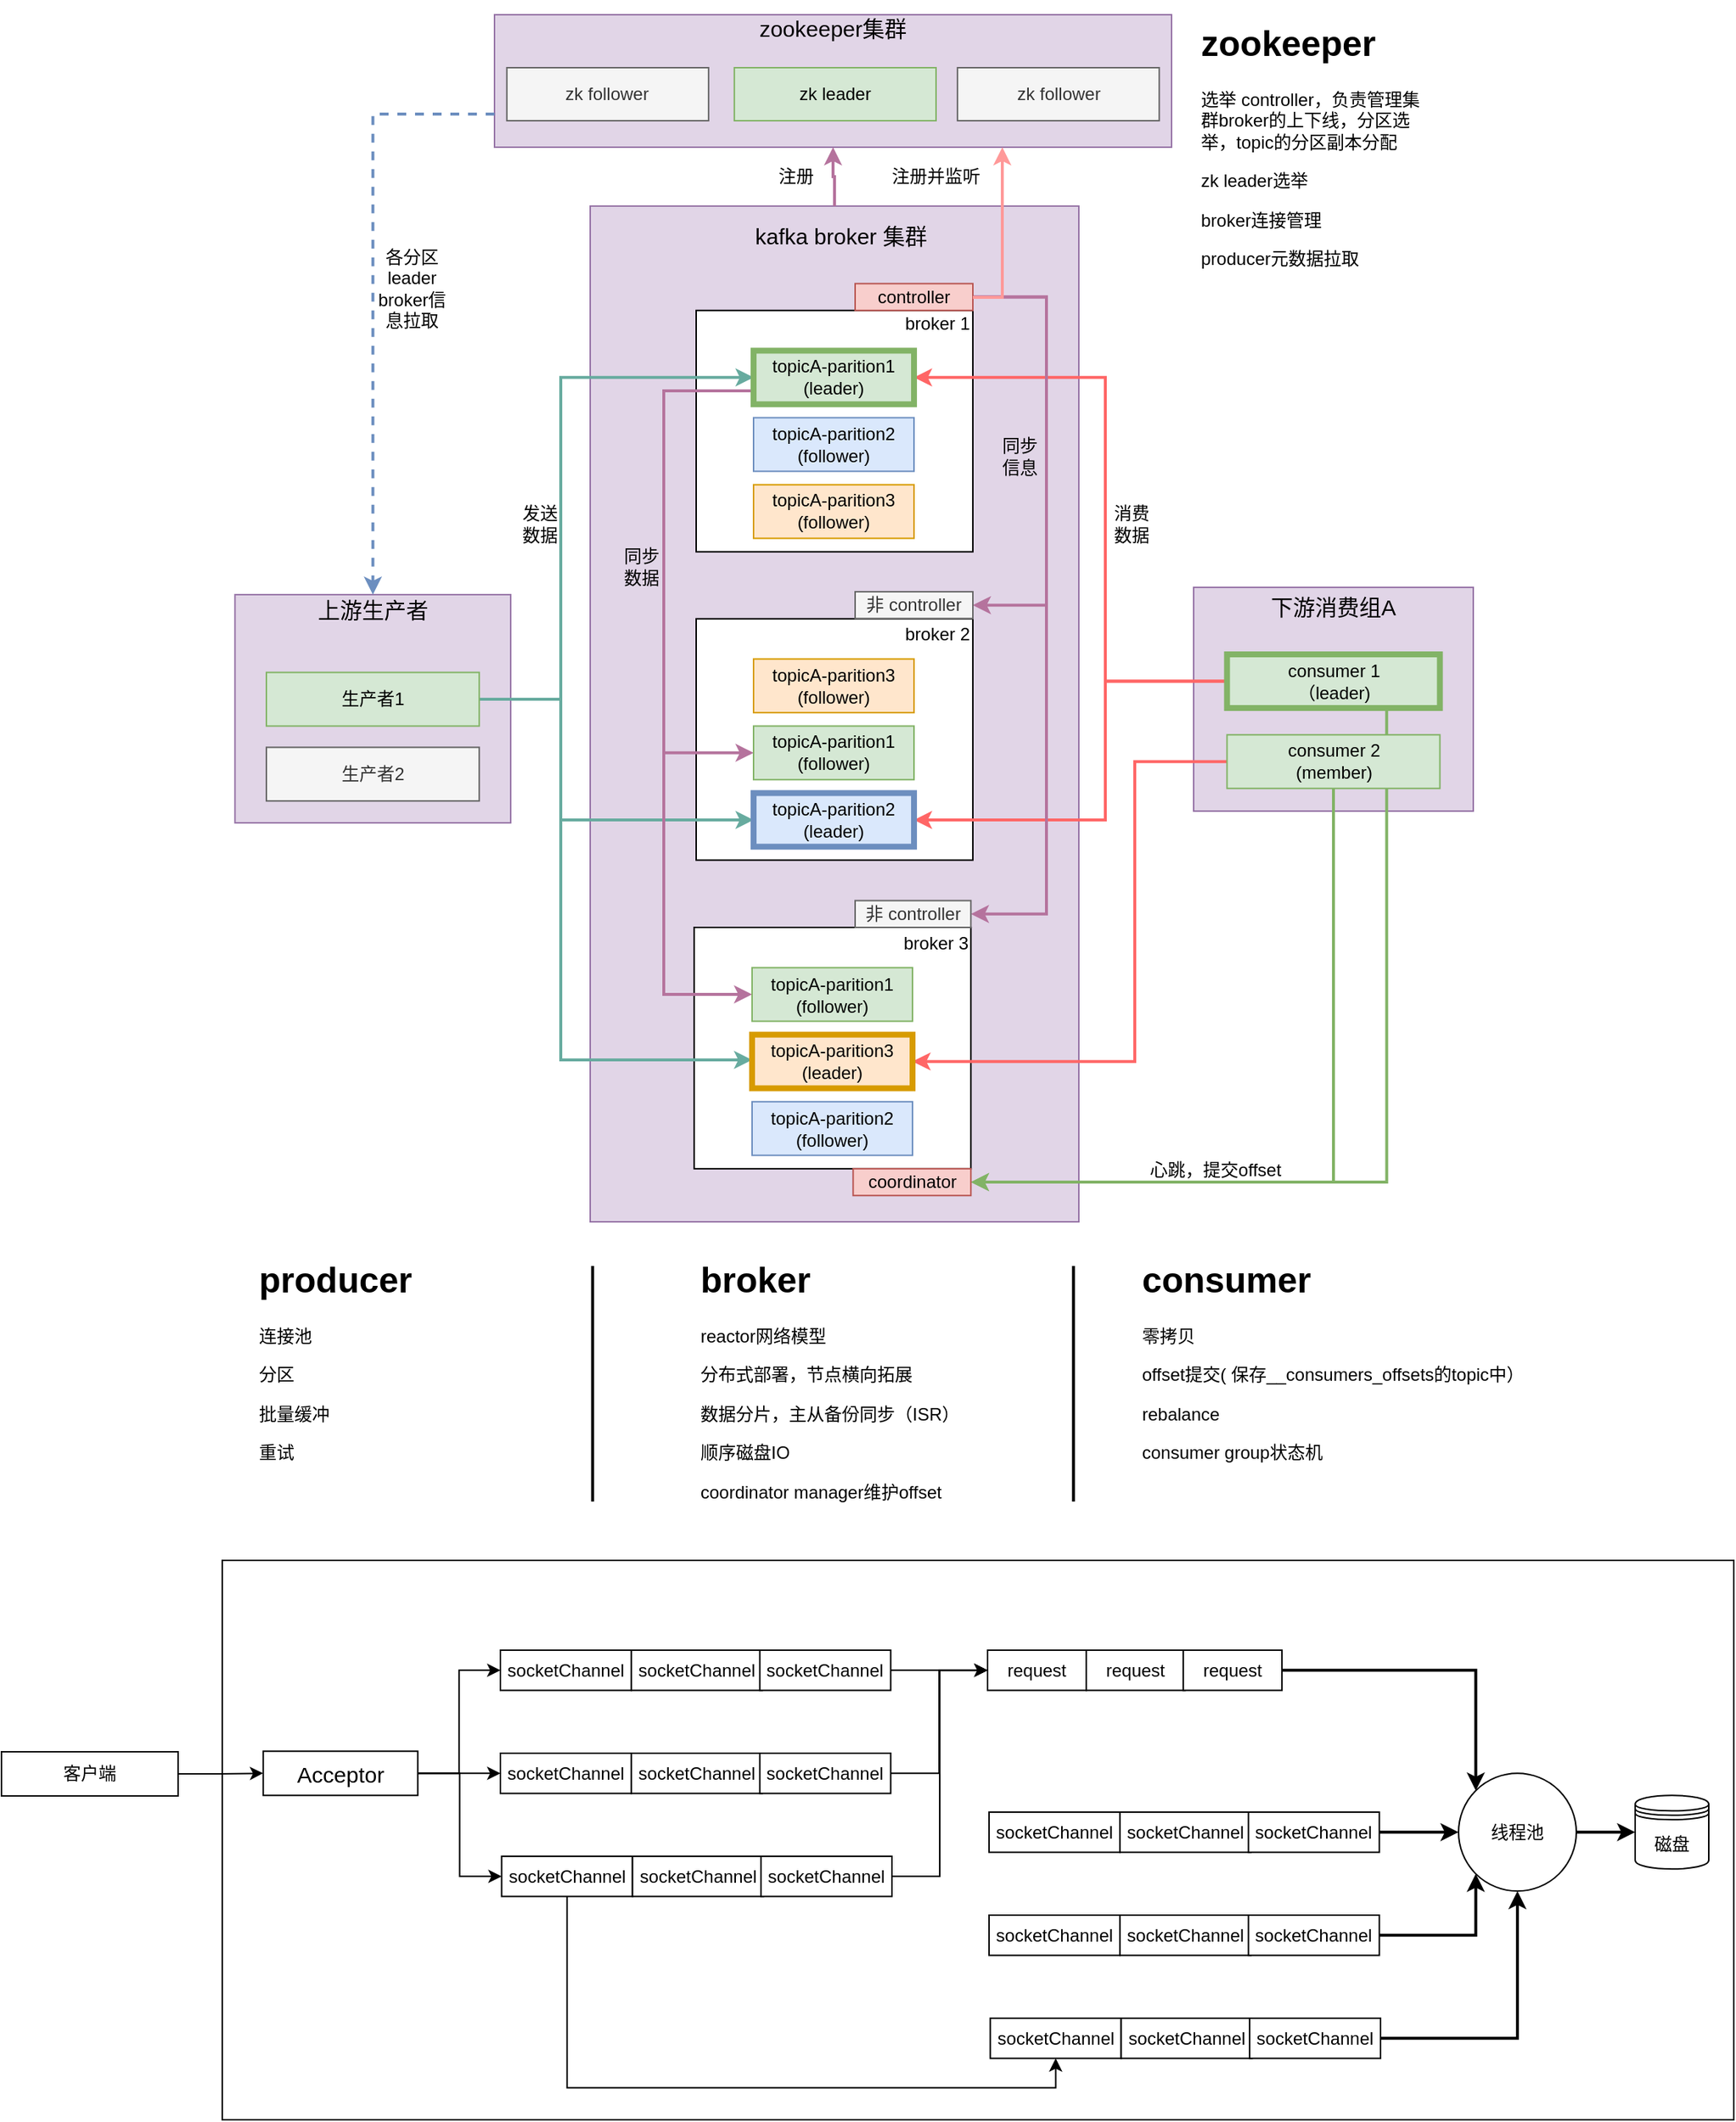 <mxfile version="13.7.6" type="github">
  <diagram id="BYY_NkoVvPpYxtkkBOKb" name="Page-1">
    <mxGraphModel dx="2404" dy="995" grid="1" gridSize="10" guides="1" tooltips="1" connect="1" arrows="1" fold="1" page="1" pageScale="1" pageWidth="827" pageHeight="1169" math="0" shadow="0">
      <root>
        <mxCell id="0" />
        <mxCell id="1" parent="0" />
        <mxCell id="_yqxd_mWuDGugmXsIpkd-111" value="" style="rounded=0;whiteSpace=wrap;html=1;strokeWidth=1;fontSize=12;" vertex="1" parent="1">
          <mxGeometry x="30" y="1080" width="1027" height="380" as="geometry" />
        </mxCell>
        <mxCell id="_yqxd_mWuDGugmXsIpkd-55" value="" style="rounded=0;whiteSpace=wrap;html=1;fillColor=#e1d5e7;strokeColor=#9673a6;" vertex="1" parent="1">
          <mxGeometry x="38.66" y="423.96" width="187.31" height="155" as="geometry" />
        </mxCell>
        <mxCell id="_yqxd_mWuDGugmXsIpkd-30" value="" style="rounded=0;whiteSpace=wrap;html=1;fillColor=#e1d5e7;strokeColor=#9673a6;" vertex="1" parent="1">
          <mxGeometry x="690" y="419" width="190" height="152" as="geometry" />
        </mxCell>
        <mxCell id="_yqxd_mWuDGugmXsIpkd-24" value="" style="rounded=0;whiteSpace=wrap;html=1;fillColor=#e1d5e7;strokeColor=#9673a6;" vertex="1" parent="1">
          <mxGeometry x="280" y="160" width="332" height="690" as="geometry" />
        </mxCell>
        <mxCell id="_yqxd_mWuDGugmXsIpkd-25" value="kafka broker 集群" style="text;html=1;strokeColor=none;fillColor=none;align=center;verticalAlign=middle;whiteSpace=wrap;rounded=0;fontSize=15;" vertex="1" parent="1">
          <mxGeometry x="383.31" y="170" width="135" height="20" as="geometry" />
        </mxCell>
        <mxCell id="_yqxd_mWuDGugmXsIpkd-14" value="" style="rounded=0;whiteSpace=wrap;html=1;" vertex="1" parent="1">
          <mxGeometry x="352" y="440.356" width="188" height="163.929" as="geometry" />
        </mxCell>
        <mxCell id="_yqxd_mWuDGugmXsIpkd-16" value="" style="rounded=0;whiteSpace=wrap;html=1;" vertex="1" parent="1">
          <mxGeometry x="350.66" y="650.001" width="188" height="163.929" as="geometry" />
        </mxCell>
        <mxCell id="_yqxd_mWuDGugmXsIpkd-12" value="" style="rounded=0;whiteSpace=wrap;html=1;" vertex="1" parent="1">
          <mxGeometry x="352" y="230.89" width="188" height="163.929" as="geometry" />
        </mxCell>
        <mxCell id="_yqxd_mWuDGugmXsIpkd-13" value="broker 1" style="text;html=1;strokeColor=none;fillColor=none;align=center;verticalAlign=middle;whiteSpace=wrap;rounded=0;" vertex="1" parent="1">
          <mxGeometry x="479.996" y="230.89" width="72.308" height="18.214" as="geometry" />
        </mxCell>
        <mxCell id="_yqxd_mWuDGugmXsIpkd-15" value="broker 2" style="text;html=1;strokeColor=none;fillColor=none;align=center;verticalAlign=middle;whiteSpace=wrap;rounded=0;" vertex="1" parent="1">
          <mxGeometry x="479.996" y="442.176" width="72.308" height="18.214" as="geometry" />
        </mxCell>
        <mxCell id="_yqxd_mWuDGugmXsIpkd-17" value="broker 3" style="text;html=1;strokeColor=none;fillColor=none;align=center;verticalAlign=middle;whiteSpace=wrap;rounded=0;" vertex="1" parent="1">
          <mxGeometry x="478.656" y="652.001" width="72.308" height="18.214" as="geometry" />
        </mxCell>
        <mxCell id="_yqxd_mWuDGugmXsIpkd-48" style="edgeStyle=orthogonalEdgeStyle;rounded=0;orthogonalLoop=1;jettySize=auto;html=1;exitX=0;exitY=0.5;exitDx=0;exitDy=0;entryX=1;entryY=0.5;entryDx=0;entryDy=0;strokeColor=#FF6666;strokeWidth=2;" edge="1" parent="1" source="_yqxd_mWuDGugmXsIpkd-27" target="_yqxd_mWuDGugmXsIpkd-2">
          <mxGeometry relative="1" as="geometry">
            <Array as="points">
              <mxPoint x="630" y="483" />
              <mxPoint x="630" y="276" />
            </Array>
          </mxGeometry>
        </mxCell>
        <mxCell id="_yqxd_mWuDGugmXsIpkd-53" style="edgeStyle=orthogonalEdgeStyle;rounded=0;orthogonalLoop=1;jettySize=auto;html=1;exitX=0;exitY=0.5;exitDx=0;exitDy=0;entryX=1;entryY=0.5;entryDx=0;entryDy=0;strokeColor=#FF6666;strokeWidth=2;" edge="1" parent="1" source="_yqxd_mWuDGugmXsIpkd-27" target="_yqxd_mWuDGugmXsIpkd-7">
          <mxGeometry relative="1" as="geometry">
            <Array as="points">
              <mxPoint x="630" y="483" />
              <mxPoint x="630" y="577" />
            </Array>
          </mxGeometry>
        </mxCell>
        <mxCell id="_yqxd_mWuDGugmXsIpkd-142" style="edgeStyle=orthogonalEdgeStyle;rounded=0;orthogonalLoop=1;jettySize=auto;html=1;exitX=0.75;exitY=1;exitDx=0;exitDy=0;entryX=1;entryY=0.5;entryDx=0;entryDy=0;strokeColor=#82b366;strokeWidth=2;fontSize=12;fillColor=#d5e8d4;" edge="1" parent="1" source="_yqxd_mWuDGugmXsIpkd-27" target="_yqxd_mWuDGugmXsIpkd-138">
          <mxGeometry relative="1" as="geometry" />
        </mxCell>
        <mxCell id="_yqxd_mWuDGugmXsIpkd-27" value="consumer 1&lt;br&gt;（leader)" style="rounded=0;whiteSpace=wrap;html=1;fillColor=#d5e8d4;strokeColor=#82b366;strokeWidth=4;" vertex="1" parent="1">
          <mxGeometry x="712.692" y="464.537" width="144.615" height="36.429" as="geometry" />
        </mxCell>
        <mxCell id="_yqxd_mWuDGugmXsIpkd-52" style="edgeStyle=orthogonalEdgeStyle;rounded=0;orthogonalLoop=1;jettySize=auto;html=1;exitX=0;exitY=0.5;exitDx=0;exitDy=0;entryX=1;entryY=0.5;entryDx=0;entryDy=0;strokeColor=#FF6666;strokeWidth=2;" edge="1" parent="1" source="_yqxd_mWuDGugmXsIpkd-28" target="_yqxd_mWuDGugmXsIpkd-8">
          <mxGeometry relative="1" as="geometry">
            <Array as="points">
              <mxPoint x="650" y="537" />
              <mxPoint x="650" y="741" />
            </Array>
          </mxGeometry>
        </mxCell>
        <mxCell id="_yqxd_mWuDGugmXsIpkd-141" style="edgeStyle=orthogonalEdgeStyle;rounded=0;orthogonalLoop=1;jettySize=auto;html=1;exitX=0.5;exitY=1;exitDx=0;exitDy=0;entryX=1;entryY=0.5;entryDx=0;entryDy=0;strokeColor=#82b366;strokeWidth=2;fontSize=12;fillColor=#d5e8d4;" edge="1" parent="1" source="_yqxd_mWuDGugmXsIpkd-28" target="_yqxd_mWuDGugmXsIpkd-138">
          <mxGeometry relative="1" as="geometry" />
        </mxCell>
        <mxCell id="_yqxd_mWuDGugmXsIpkd-28" value="consumer 2&lt;br&gt;(member)" style="rounded=0;whiteSpace=wrap;html=1;fillColor=#d5e8d4;strokeColor=#82b366;" vertex="1" parent="1">
          <mxGeometry x="712.692" y="519.177" width="144.615" height="36.429" as="geometry" />
        </mxCell>
        <mxCell id="_yqxd_mWuDGugmXsIpkd-31" value="下游消费组A" style="text;html=1;strokeColor=none;fillColor=none;align=center;verticalAlign=middle;whiteSpace=wrap;rounded=0;fontSize=15;" vertex="1" parent="1">
          <mxGeometry x="735" y="422.14" width="100" height="20" as="geometry" />
        </mxCell>
        <mxCell id="_yqxd_mWuDGugmXsIpkd-38" style="edgeStyle=orthogonalEdgeStyle;rounded=0;orthogonalLoop=1;jettySize=auto;html=1;exitX=1;exitY=0.5;exitDx=0;exitDy=0;entryX=0;entryY=0.5;entryDx=0;entryDy=0;strokeColor=#67AB9F;strokeWidth=2;" edge="1" parent="1" source="_yqxd_mWuDGugmXsIpkd-37" target="_yqxd_mWuDGugmXsIpkd-2">
          <mxGeometry relative="1" as="geometry">
            <Array as="points">
              <mxPoint x="260" y="495" />
              <mxPoint x="260" y="276" />
            </Array>
          </mxGeometry>
        </mxCell>
        <mxCell id="_yqxd_mWuDGugmXsIpkd-39" style="edgeStyle=orthogonalEdgeStyle;rounded=0;orthogonalLoop=1;jettySize=auto;html=1;exitX=1;exitY=0.5;exitDx=0;exitDy=0;entryX=0;entryY=0.5;entryDx=0;entryDy=0;strokeColor=#67AB9F;strokeWidth=2;" edge="1" parent="1" source="_yqxd_mWuDGugmXsIpkd-37" target="_yqxd_mWuDGugmXsIpkd-7">
          <mxGeometry relative="1" as="geometry">
            <Array as="points">
              <mxPoint x="260" y="495" />
              <mxPoint x="260" y="577" />
            </Array>
          </mxGeometry>
        </mxCell>
        <mxCell id="_yqxd_mWuDGugmXsIpkd-40" style="edgeStyle=orthogonalEdgeStyle;rounded=0;orthogonalLoop=1;jettySize=auto;html=1;exitX=1;exitY=0.5;exitDx=0;exitDy=0;strokeColor=#67AB9F;strokeWidth=2;" edge="1" parent="1" source="_yqxd_mWuDGugmXsIpkd-37" target="_yqxd_mWuDGugmXsIpkd-8">
          <mxGeometry relative="1" as="geometry">
            <Array as="points">
              <mxPoint x="260" y="495" />
              <mxPoint x="260" y="740" />
            </Array>
          </mxGeometry>
        </mxCell>
        <mxCell id="_yqxd_mWuDGugmXsIpkd-37" value="生产者1" style="rounded=0;whiteSpace=wrap;html=1;fillColor=#d5e8d4;strokeColor=#82b366;" vertex="1" parent="1">
          <mxGeometry x="60.002" y="476.787" width="144.615" height="36.429" as="geometry" />
        </mxCell>
        <mxCell id="_yqxd_mWuDGugmXsIpkd-41" value="发送&lt;br&gt;数据" style="text;html=1;strokeColor=none;fillColor=none;align=center;verticalAlign=middle;whiteSpace=wrap;rounded=0;" vertex="1" parent="1">
          <mxGeometry x="217.31" y="365.71" width="58" height="20" as="geometry" />
        </mxCell>
        <mxCell id="_yqxd_mWuDGugmXsIpkd-54" value="生产者2" style="rounded=0;whiteSpace=wrap;html=1;fillColor=#f5f5f5;strokeColor=#666666;fontColor=#333333;" vertex="1" parent="1">
          <mxGeometry x="60.002" y="527.677" width="144.615" height="36.429" as="geometry" />
        </mxCell>
        <mxCell id="_yqxd_mWuDGugmXsIpkd-56" value="上游生产者" style="text;html=1;strokeColor=none;fillColor=none;align=center;verticalAlign=middle;whiteSpace=wrap;rounded=0;fontSize=15;" vertex="1" parent="1">
          <mxGeometry x="91.8" y="423.96" width="81.03" height="20" as="geometry" />
        </mxCell>
        <mxCell id="_yqxd_mWuDGugmXsIpkd-57" value="消费&lt;br&gt;数据" style="text;html=1;strokeColor=none;fillColor=none;align=center;verticalAlign=middle;whiteSpace=wrap;rounded=0;" vertex="1" parent="1">
          <mxGeometry x="628" y="365.71" width="40" height="20" as="geometry" />
        </mxCell>
        <mxCell id="_yqxd_mWuDGugmXsIpkd-58" value="同步&lt;br&gt;数据" style="text;html=1;strokeColor=none;fillColor=none;align=center;verticalAlign=middle;whiteSpace=wrap;rounded=0;" vertex="1" parent="1">
          <mxGeometry x="300" y="394.82" width="30" height="20" as="geometry" />
        </mxCell>
        <mxCell id="_yqxd_mWuDGugmXsIpkd-127" style="edgeStyle=orthogonalEdgeStyle;rounded=0;orthogonalLoop=1;jettySize=auto;html=1;exitX=1;exitY=0.5;exitDx=0;exitDy=0;entryX=1;entryY=0.5;entryDx=0;entryDy=0;strokeColor=#B5739D;strokeWidth=2;fontSize=12;" edge="1" parent="1" source="_yqxd_mWuDGugmXsIpkd-59" target="_yqxd_mWuDGugmXsIpkd-124">
          <mxGeometry relative="1" as="geometry">
            <Array as="points">
              <mxPoint x="590" y="222" />
              <mxPoint x="590" y="431" />
            </Array>
          </mxGeometry>
        </mxCell>
        <mxCell id="_yqxd_mWuDGugmXsIpkd-128" style="edgeStyle=orthogonalEdgeStyle;rounded=0;orthogonalLoop=1;jettySize=auto;html=1;exitX=1;exitY=0.5;exitDx=0;exitDy=0;entryX=1;entryY=0.5;entryDx=0;entryDy=0;strokeColor=#B5739D;strokeWidth=2;fontSize=12;" edge="1" parent="1" source="_yqxd_mWuDGugmXsIpkd-59" target="_yqxd_mWuDGugmXsIpkd-125">
          <mxGeometry relative="1" as="geometry">
            <Array as="points">
              <mxPoint x="590" y="222" />
              <mxPoint x="590" y="641" />
            </Array>
          </mxGeometry>
        </mxCell>
        <mxCell id="_yqxd_mWuDGugmXsIpkd-59" value="controller" style="text;html=1;strokeColor=#b85450;fillColor=#f8cecc;align=center;verticalAlign=middle;whiteSpace=wrap;rounded=0;" vertex="1" parent="1">
          <mxGeometry x="460" y="212.68" width="80" height="18.21" as="geometry" />
        </mxCell>
        <mxCell id="_yqxd_mWuDGugmXsIpkd-108" style="edgeStyle=orthogonalEdgeStyle;rounded=0;orthogonalLoop=1;jettySize=auto;html=1;exitX=1;exitY=0.5;exitDx=0;exitDy=0;entryX=0;entryY=0.5;entryDx=0;entryDy=0;strokeColor=#000000;strokeWidth=1;fontSize=12;" edge="1" parent="1" source="_yqxd_mWuDGugmXsIpkd-63" target="_yqxd_mWuDGugmXsIpkd-64">
          <mxGeometry relative="1" as="geometry" />
        </mxCell>
        <mxCell id="_yqxd_mWuDGugmXsIpkd-109" style="edgeStyle=orthogonalEdgeStyle;rounded=0;orthogonalLoop=1;jettySize=auto;html=1;exitX=1;exitY=0.5;exitDx=0;exitDy=0;entryX=0;entryY=0.5;entryDx=0;entryDy=0;strokeColor=#000000;strokeWidth=1;fontSize=12;" edge="1" parent="1" source="_yqxd_mWuDGugmXsIpkd-63" target="_yqxd_mWuDGugmXsIpkd-65">
          <mxGeometry relative="1" as="geometry" />
        </mxCell>
        <mxCell id="_yqxd_mWuDGugmXsIpkd-110" style="edgeStyle=orthogonalEdgeStyle;rounded=0;orthogonalLoop=1;jettySize=auto;html=1;exitX=1;exitY=0.5;exitDx=0;exitDy=0;entryX=0;entryY=0.5;entryDx=0;entryDy=0;strokeColor=#000000;strokeWidth=1;fontSize=12;" edge="1" parent="1" source="_yqxd_mWuDGugmXsIpkd-63" target="_yqxd_mWuDGugmXsIpkd-66">
          <mxGeometry relative="1" as="geometry" />
        </mxCell>
        <mxCell id="_yqxd_mWuDGugmXsIpkd-63" value="Acceptor" style="rounded=0;whiteSpace=wrap;html=1;strokeWidth=1;fontSize=15;" vertex="1" parent="1">
          <mxGeometry x="57.83" y="1209.64" width="105" height="30" as="geometry" />
        </mxCell>
        <mxCell id="_yqxd_mWuDGugmXsIpkd-77" value="" style="group" vertex="1" connectable="0" parent="1">
          <mxGeometry x="219" y="1151" width="266" height="157.27" as="geometry" />
        </mxCell>
        <mxCell id="_yqxd_mWuDGugmXsIpkd-76" value="" style="group" vertex="1" connectable="0" parent="_yqxd_mWuDGugmXsIpkd-77">
          <mxGeometry width="266" height="157.27" as="geometry" />
        </mxCell>
        <mxCell id="_yqxd_mWuDGugmXsIpkd-67" value="" style="group" vertex="1" connectable="0" parent="_yqxd_mWuDGugmXsIpkd-76">
          <mxGeometry width="88.942" height="100.0" as="geometry" />
        </mxCell>
        <mxCell id="_yqxd_mWuDGugmXsIpkd-64" value="socketChannel" style="rounded=0;whiteSpace=wrap;html=1;strokeWidth=1;fontSize=12;" vertex="1" parent="_yqxd_mWuDGugmXsIpkd-67">
          <mxGeometry y="-10.0" width="88.942" height="27.273" as="geometry" />
        </mxCell>
        <mxCell id="_yqxd_mWuDGugmXsIpkd-68" value="" style="group" vertex="1" connectable="0" parent="_yqxd_mWuDGugmXsIpkd-76">
          <mxGeometry x="88.942" width="88.942" height="100.0" as="geometry" />
        </mxCell>
        <mxCell id="_yqxd_mWuDGugmXsIpkd-69" value="socketChannel" style="rounded=0;whiteSpace=wrap;html=1;strokeWidth=1;fontSize=12;" vertex="1" parent="_yqxd_mWuDGugmXsIpkd-68">
          <mxGeometry y="-10.0" width="88.942" height="27.273" as="geometry" />
        </mxCell>
        <mxCell id="_yqxd_mWuDGugmXsIpkd-72" value="" style="group" vertex="1" connectable="0" parent="_yqxd_mWuDGugmXsIpkd-76">
          <mxGeometry x="176.244" width="88.942" height="100.0" as="geometry" />
        </mxCell>
        <mxCell id="_yqxd_mWuDGugmXsIpkd-73" value="socketChannel" style="rounded=0;whiteSpace=wrap;html=1;strokeWidth=1;fontSize=12;" vertex="1" parent="_yqxd_mWuDGugmXsIpkd-72">
          <mxGeometry y="-10.0" width="88.942" height="27.273" as="geometry" />
        </mxCell>
        <mxCell id="_yqxd_mWuDGugmXsIpkd-65" value="socketChannel" style="rounded=0;whiteSpace=wrap;html=1;strokeWidth=1;fontSize=12;" vertex="1" parent="_yqxd_mWuDGugmXsIpkd-76">
          <mxGeometry y="60.004" width="88.942" height="27.273" as="geometry" />
        </mxCell>
        <mxCell id="_yqxd_mWuDGugmXsIpkd-66" value="socketChannel" style="rounded=0;whiteSpace=wrap;html=1;strokeWidth=1;fontSize=12;" vertex="1" parent="_yqxd_mWuDGugmXsIpkd-76">
          <mxGeometry x="0.815" y="129.997" width="88.942" height="27.273" as="geometry" />
        </mxCell>
        <mxCell id="_yqxd_mWuDGugmXsIpkd-70" value="socketChannel" style="rounded=0;whiteSpace=wrap;html=1;strokeWidth=1;fontSize=12;" vertex="1" parent="_yqxd_mWuDGugmXsIpkd-76">
          <mxGeometry x="88.942" y="60.004" width="88.942" height="27.273" as="geometry" />
        </mxCell>
        <mxCell id="_yqxd_mWuDGugmXsIpkd-71" value="socketChannel" style="rounded=0;whiteSpace=wrap;html=1;strokeWidth=1;fontSize=12;" vertex="1" parent="_yqxd_mWuDGugmXsIpkd-76">
          <mxGeometry x="89.756" y="129.997" width="88.942" height="27.273" as="geometry" />
        </mxCell>
        <mxCell id="_yqxd_mWuDGugmXsIpkd-74" value="socketChannel" style="rounded=0;whiteSpace=wrap;html=1;strokeWidth=1;fontSize=12;" vertex="1" parent="_yqxd_mWuDGugmXsIpkd-76">
          <mxGeometry x="176.244" y="60.004" width="88.942" height="27.273" as="geometry" />
        </mxCell>
        <mxCell id="_yqxd_mWuDGugmXsIpkd-75" value="socketChannel" style="rounded=0;whiteSpace=wrap;html=1;strokeWidth=1;fontSize=12;" vertex="1" parent="_yqxd_mWuDGugmXsIpkd-76">
          <mxGeometry x="177.058" y="129.997" width="88.942" height="27.273" as="geometry" />
        </mxCell>
        <mxCell id="_yqxd_mWuDGugmXsIpkd-78" value="" style="group" vertex="1" connectable="0" parent="1">
          <mxGeometry x="515" y="1221" width="266" height="157.27" as="geometry" />
        </mxCell>
        <mxCell id="_yqxd_mWuDGugmXsIpkd-79" value="" style="group" vertex="1" connectable="0" parent="_yqxd_mWuDGugmXsIpkd-78">
          <mxGeometry x="36" y="40" width="266" height="157.27" as="geometry" />
        </mxCell>
        <mxCell id="_yqxd_mWuDGugmXsIpkd-80" value="" style="group" vertex="1" connectable="0" parent="_yqxd_mWuDGugmXsIpkd-79">
          <mxGeometry width="88.942" height="100.0" as="geometry" />
        </mxCell>
        <mxCell id="_yqxd_mWuDGugmXsIpkd-81" value="socketChannel" style="rounded=0;whiteSpace=wrap;html=1;strokeWidth=1;fontSize=12;" vertex="1" parent="_yqxd_mWuDGugmXsIpkd-80">
          <mxGeometry y="-10.0" width="88.942" height="27.273" as="geometry" />
        </mxCell>
        <mxCell id="_yqxd_mWuDGugmXsIpkd-82" value="" style="group" vertex="1" connectable="0" parent="_yqxd_mWuDGugmXsIpkd-79">
          <mxGeometry x="88.942" width="88.942" height="100.0" as="geometry" />
        </mxCell>
        <mxCell id="_yqxd_mWuDGugmXsIpkd-83" value="socketChannel" style="rounded=0;whiteSpace=wrap;html=1;strokeWidth=1;fontSize=12;" vertex="1" parent="_yqxd_mWuDGugmXsIpkd-82">
          <mxGeometry y="-10.0" width="88.942" height="27.273" as="geometry" />
        </mxCell>
        <mxCell id="_yqxd_mWuDGugmXsIpkd-84" value="" style="group" vertex="1" connectable="0" parent="_yqxd_mWuDGugmXsIpkd-79">
          <mxGeometry x="176.244" width="88.942" height="100.0" as="geometry" />
        </mxCell>
        <mxCell id="_yqxd_mWuDGugmXsIpkd-85" value="socketChannel" style="rounded=0;whiteSpace=wrap;html=1;strokeWidth=1;fontSize=12;" vertex="1" parent="_yqxd_mWuDGugmXsIpkd-84">
          <mxGeometry y="-10.0" width="88.942" height="27.273" as="geometry" />
        </mxCell>
        <mxCell id="_yqxd_mWuDGugmXsIpkd-86" value="socketChannel" style="rounded=0;whiteSpace=wrap;html=1;strokeWidth=1;fontSize=12;" vertex="1" parent="_yqxd_mWuDGugmXsIpkd-79">
          <mxGeometry y="60.004" width="88.942" height="27.273" as="geometry" />
        </mxCell>
        <mxCell id="_yqxd_mWuDGugmXsIpkd-87" value="socketChannel" style="rounded=0;whiteSpace=wrap;html=1;strokeWidth=1;fontSize=12;" vertex="1" parent="_yqxd_mWuDGugmXsIpkd-79">
          <mxGeometry x="0.815" y="129.997" width="88.942" height="27.273" as="geometry" />
        </mxCell>
        <mxCell id="_yqxd_mWuDGugmXsIpkd-88" value="socketChannel" style="rounded=0;whiteSpace=wrap;html=1;strokeWidth=1;fontSize=12;" vertex="1" parent="_yqxd_mWuDGugmXsIpkd-79">
          <mxGeometry x="88.942" y="60.004" width="88.942" height="27.273" as="geometry" />
        </mxCell>
        <mxCell id="_yqxd_mWuDGugmXsIpkd-89" value="socketChannel" style="rounded=0;whiteSpace=wrap;html=1;strokeWidth=1;fontSize=12;" vertex="1" parent="_yqxd_mWuDGugmXsIpkd-79">
          <mxGeometry x="89.756" y="129.997" width="88.942" height="27.273" as="geometry" />
        </mxCell>
        <mxCell id="_yqxd_mWuDGugmXsIpkd-90" value="socketChannel" style="rounded=0;whiteSpace=wrap;html=1;strokeWidth=1;fontSize=12;" vertex="1" parent="_yqxd_mWuDGugmXsIpkd-79">
          <mxGeometry x="176.244" y="60.004" width="88.942" height="27.273" as="geometry" />
        </mxCell>
        <mxCell id="_yqxd_mWuDGugmXsIpkd-91" value="socketChannel" style="rounded=0;whiteSpace=wrap;html=1;strokeWidth=1;fontSize=12;" vertex="1" parent="_yqxd_mWuDGugmXsIpkd-79">
          <mxGeometry x="177.058" y="129.997" width="88.942" height="27.273" as="geometry" />
        </mxCell>
        <mxCell id="_yqxd_mWuDGugmXsIpkd-95" value="" style="group" vertex="1" connectable="0" parent="1">
          <mxGeometry x="550" y="1141" width="200" height="27.27" as="geometry" />
        </mxCell>
        <mxCell id="_yqxd_mWuDGugmXsIpkd-92" value="request" style="rounded=0;whiteSpace=wrap;html=1;strokeWidth=1;fontSize=12;" vertex="1" parent="_yqxd_mWuDGugmXsIpkd-95">
          <mxGeometry width="67.079" height="27.27" as="geometry" />
        </mxCell>
        <mxCell id="_yqxd_mWuDGugmXsIpkd-93" value="request" style="rounded=0;whiteSpace=wrap;html=1;strokeWidth=1;fontSize=12;" vertex="1" parent="_yqxd_mWuDGugmXsIpkd-95">
          <mxGeometry x="67.079" width="67.079" height="27.27" as="geometry" />
        </mxCell>
        <mxCell id="_yqxd_mWuDGugmXsIpkd-94" value="request" style="rounded=0;whiteSpace=wrap;html=1;strokeWidth=1;fontSize=12;" vertex="1" parent="_yqxd_mWuDGugmXsIpkd-95">
          <mxGeometry x="132.921" width="67.079" height="27.27" as="geometry" />
        </mxCell>
        <mxCell id="_yqxd_mWuDGugmXsIpkd-98" style="edgeStyle=orthogonalEdgeStyle;rounded=0;orthogonalLoop=1;jettySize=auto;html=1;exitX=1;exitY=0.5;exitDx=0;exitDy=0;entryX=0;entryY=0.5;entryDx=0;entryDy=0;strokeWidth=2;fontSize=12;" edge="1" parent="1" source="_yqxd_mWuDGugmXsIpkd-96" target="_yqxd_mWuDGugmXsIpkd-97">
          <mxGeometry relative="1" as="geometry" />
        </mxCell>
        <mxCell id="_yqxd_mWuDGugmXsIpkd-96" value="线程池" style="ellipse;whiteSpace=wrap;html=1;aspect=fixed;strokeWidth=1;fontSize=12;" vertex="1" parent="1">
          <mxGeometry x="870" y="1224.64" width="80" height="80" as="geometry" />
        </mxCell>
        <mxCell id="_yqxd_mWuDGugmXsIpkd-97" value="磁盘" style="shape=datastore;whiteSpace=wrap;html=1;strokeWidth=1;fontSize=12;" vertex="1" parent="1">
          <mxGeometry x="990" y="1239.64" width="50" height="50" as="geometry" />
        </mxCell>
        <mxCell id="_yqxd_mWuDGugmXsIpkd-100" style="edgeStyle=orthogonalEdgeStyle;rounded=0;orthogonalLoop=1;jettySize=auto;html=1;exitX=1;exitY=0.5;exitDx=0;exitDy=0;entryX=0;entryY=0.5;entryDx=0;entryDy=0;strokeColor=#000000;strokeWidth=2;fontSize=12;" edge="1" parent="1" source="_yqxd_mWuDGugmXsIpkd-85" target="_yqxd_mWuDGugmXsIpkd-96">
          <mxGeometry relative="1" as="geometry" />
        </mxCell>
        <mxCell id="_yqxd_mWuDGugmXsIpkd-101" style="edgeStyle=orthogonalEdgeStyle;rounded=0;orthogonalLoop=1;jettySize=auto;html=1;exitX=1;exitY=0.5;exitDx=0;exitDy=0;entryX=0;entryY=1;entryDx=0;entryDy=0;strokeColor=#000000;strokeWidth=2;fontSize=12;" edge="1" parent="1" source="_yqxd_mWuDGugmXsIpkd-90" target="_yqxd_mWuDGugmXsIpkd-96">
          <mxGeometry relative="1" as="geometry">
            <Array as="points">
              <mxPoint x="882" y="1335" />
            </Array>
          </mxGeometry>
        </mxCell>
        <mxCell id="_yqxd_mWuDGugmXsIpkd-102" style="edgeStyle=orthogonalEdgeStyle;rounded=0;orthogonalLoop=1;jettySize=auto;html=1;exitX=1;exitY=0.5;exitDx=0;exitDy=0;entryX=0.5;entryY=1;entryDx=0;entryDy=0;strokeColor=#000000;strokeWidth=2;fontSize=12;" edge="1" parent="1" source="_yqxd_mWuDGugmXsIpkd-91" target="_yqxd_mWuDGugmXsIpkd-96">
          <mxGeometry relative="1" as="geometry" />
        </mxCell>
        <mxCell id="_yqxd_mWuDGugmXsIpkd-103" style="edgeStyle=orthogonalEdgeStyle;rounded=0;orthogonalLoop=1;jettySize=auto;html=1;exitX=1;exitY=0.5;exitDx=0;exitDy=0;entryX=0;entryY=0;entryDx=0;entryDy=0;strokeColor=#000000;strokeWidth=2;fontSize=12;" edge="1" parent="1" source="_yqxd_mWuDGugmXsIpkd-94" target="_yqxd_mWuDGugmXsIpkd-96">
          <mxGeometry relative="1" as="geometry" />
        </mxCell>
        <mxCell id="_yqxd_mWuDGugmXsIpkd-104" style="edgeStyle=orthogonalEdgeStyle;rounded=0;orthogonalLoop=1;jettySize=auto;html=1;exitX=1;exitY=0.5;exitDx=0;exitDy=0;strokeColor=#000000;strokeWidth=1;fontSize=12;" edge="1" parent="1" source="_yqxd_mWuDGugmXsIpkd-73" target="_yqxd_mWuDGugmXsIpkd-92">
          <mxGeometry relative="1" as="geometry" />
        </mxCell>
        <mxCell id="_yqxd_mWuDGugmXsIpkd-105" style="edgeStyle=orthogonalEdgeStyle;rounded=0;orthogonalLoop=1;jettySize=auto;html=1;exitX=1;exitY=0.5;exitDx=0;exitDy=0;entryX=0;entryY=0.5;entryDx=0;entryDy=0;strokeColor=#000000;strokeWidth=1;fontSize=12;" edge="1" parent="1" source="_yqxd_mWuDGugmXsIpkd-74" target="_yqxd_mWuDGugmXsIpkd-92">
          <mxGeometry relative="1" as="geometry" />
        </mxCell>
        <mxCell id="_yqxd_mWuDGugmXsIpkd-106" style="edgeStyle=orthogonalEdgeStyle;rounded=0;orthogonalLoop=1;jettySize=auto;html=1;exitX=1;exitY=0.5;exitDx=0;exitDy=0;entryX=0;entryY=0.5;entryDx=0;entryDy=0;strokeColor=#000000;strokeWidth=1;fontSize=12;" edge="1" parent="1" source="_yqxd_mWuDGugmXsIpkd-75" target="_yqxd_mWuDGugmXsIpkd-92">
          <mxGeometry relative="1" as="geometry" />
        </mxCell>
        <mxCell id="_yqxd_mWuDGugmXsIpkd-107" style="edgeStyle=orthogonalEdgeStyle;rounded=0;orthogonalLoop=1;jettySize=auto;html=1;exitX=0.5;exitY=1;exitDx=0;exitDy=0;entryX=0.5;entryY=1;entryDx=0;entryDy=0;strokeColor=#000000;strokeWidth=1;fontSize=12;" edge="1" parent="1" source="_yqxd_mWuDGugmXsIpkd-66" target="_yqxd_mWuDGugmXsIpkd-87">
          <mxGeometry relative="1" as="geometry" />
        </mxCell>
        <mxCell id="_yqxd_mWuDGugmXsIpkd-113" style="edgeStyle=orthogonalEdgeStyle;rounded=0;orthogonalLoop=1;jettySize=auto;html=1;exitX=1;exitY=0.5;exitDx=0;exitDy=0;strokeColor=#000000;strokeWidth=1;fontSize=12;" edge="1" parent="1" source="_yqxd_mWuDGugmXsIpkd-112" target="_yqxd_mWuDGugmXsIpkd-63">
          <mxGeometry relative="1" as="geometry" />
        </mxCell>
        <mxCell id="_yqxd_mWuDGugmXsIpkd-112" value="客户端" style="rounded=0;whiteSpace=wrap;html=1;strokeWidth=1;fontSize=12;" vertex="1" parent="1">
          <mxGeometry x="-120" y="1210" width="120" height="30" as="geometry" />
        </mxCell>
        <mxCell id="_yqxd_mWuDGugmXsIpkd-115" value="" style="group" vertex="1" connectable="0" parent="1">
          <mxGeometry x="215" y="30" width="460" height="90" as="geometry" />
        </mxCell>
        <mxCell id="_yqxd_mWuDGugmXsIpkd-22" value="" style="rounded=0;whiteSpace=wrap;html=1;fillColor=#e1d5e7;strokeColor=#9673a6;" vertex="1" parent="_yqxd_mWuDGugmXsIpkd-115">
          <mxGeometry width="460.0" height="90" as="geometry" />
        </mxCell>
        <mxCell id="_yqxd_mWuDGugmXsIpkd-21" value="" style="group" vertex="1" connectable="0" parent="_yqxd_mWuDGugmXsIpkd-115">
          <mxGeometry x="8.364" y="36" width="443.273" height="36" as="geometry" />
        </mxCell>
        <mxCell id="_yqxd_mWuDGugmXsIpkd-1" value="zk leader" style="rounded=0;whiteSpace=wrap;html=1;fillColor=#d5e8d4;strokeColor=#82b366;" vertex="1" parent="_yqxd_mWuDGugmXsIpkd-21">
          <mxGeometry x="154.562" width="137.065" height="36" as="geometry" />
        </mxCell>
        <mxCell id="_yqxd_mWuDGugmXsIpkd-19" value="zk follower" style="rounded=0;whiteSpace=wrap;html=1;fillColor=#f5f5f5;strokeColor=#666666;fontColor=#333333;" vertex="1" parent="_yqxd_mWuDGugmXsIpkd-21">
          <mxGeometry width="137.065" height="36" as="geometry" />
        </mxCell>
        <mxCell id="_yqxd_mWuDGugmXsIpkd-20" value="zk follower" style="rounded=0;whiteSpace=wrap;html=1;fillColor=#f5f5f5;strokeColor=#666666;fontColor=#333333;" vertex="1" parent="_yqxd_mWuDGugmXsIpkd-21">
          <mxGeometry x="306.208" width="137.065" height="36" as="geometry" />
        </mxCell>
        <mxCell id="_yqxd_mWuDGugmXsIpkd-23" value="zookeeper集群" style="text;html=1;strokeColor=none;fillColor=none;align=center;verticalAlign=middle;whiteSpace=wrap;rounded=0;fontSize=15;" vertex="1" parent="_yqxd_mWuDGugmXsIpkd-115">
          <mxGeometry x="175" width="110" height="18" as="geometry" />
        </mxCell>
        <mxCell id="_yqxd_mWuDGugmXsIpkd-114" style="edgeStyle=orthogonalEdgeStyle;rounded=0;orthogonalLoop=1;jettySize=auto;html=1;exitX=0.5;exitY=0;exitDx=0;exitDy=0;entryX=0.5;entryY=1;entryDx=0;entryDy=0;strokeWidth=2;fontSize=12;strokeColor=#B5739D;" edge="1" parent="1" source="_yqxd_mWuDGugmXsIpkd-24" target="_yqxd_mWuDGugmXsIpkd-22">
          <mxGeometry relative="1" as="geometry" />
        </mxCell>
        <mxCell id="_yqxd_mWuDGugmXsIpkd-62" style="edgeStyle=orthogonalEdgeStyle;rounded=0;orthogonalLoop=1;jettySize=auto;html=1;strokeWidth=2;fontSize=15;fillColor=#f8cecc;strokeColor=#FF9999;entryX=0.75;entryY=1;entryDx=0;entryDy=0;" edge="1" parent="1" target="_yqxd_mWuDGugmXsIpkd-22">
          <mxGeometry relative="1" as="geometry">
            <mxPoint x="540" y="222" as="sourcePoint" />
            <Array as="points">
              <mxPoint x="560" y="222" />
            </Array>
          </mxGeometry>
        </mxCell>
        <mxCell id="_yqxd_mWuDGugmXsIpkd-116" value="注册" style="text;html=1;strokeColor=none;fillColor=none;align=center;verticalAlign=middle;whiteSpace=wrap;rounded=0;fontSize=12;" vertex="1" parent="1">
          <mxGeometry x="400" y="130" width="40" height="20" as="geometry" />
        </mxCell>
        <mxCell id="_yqxd_mWuDGugmXsIpkd-117" value="注册并监听" style="text;html=1;strokeColor=none;fillColor=none;align=center;verticalAlign=middle;whiteSpace=wrap;rounded=0;fontSize=12;" vertex="1" parent="1">
          <mxGeometry x="480" y="130" width="70" height="20" as="geometry" />
        </mxCell>
        <mxCell id="_yqxd_mWuDGugmXsIpkd-118" value="" style="line;strokeWidth=2;direction=south;html=1;fontSize=12;" vertex="1" parent="1">
          <mxGeometry x="276.66" y="880" width="10" height="160" as="geometry" />
        </mxCell>
        <mxCell id="_yqxd_mWuDGugmXsIpkd-119" value="" style="line;strokeWidth=2;direction=south;html=1;fontSize=12;" vertex="1" parent="1">
          <mxGeometry x="603.35" y="880" width="10" height="160" as="geometry" />
        </mxCell>
        <mxCell id="_yqxd_mWuDGugmXsIpkd-120" value="&lt;h1&gt;producer&lt;/h1&gt;&lt;p&gt;连接池&lt;/p&gt;&lt;p&gt;分区&lt;/p&gt;&lt;p&gt;批量缓冲&lt;/p&gt;&lt;p&gt;重试&lt;/p&gt;" style="text;html=1;strokeColor=none;fillColor=none;spacing=5;spacingTop=-20;whiteSpace=wrap;overflow=hidden;rounded=0;fontSize=12;" vertex="1" parent="1">
          <mxGeometry x="50" y="870" width="190" height="160" as="geometry" />
        </mxCell>
        <mxCell id="_yqxd_mWuDGugmXsIpkd-121" value="&lt;h1&gt;broker&lt;/h1&gt;&lt;p&gt;reactor网络模型&lt;/p&gt;&lt;p&gt;分布式部署，节点横向拓展&lt;/p&gt;&lt;p&gt;数据分片，主从备份同步（ISR）&lt;/p&gt;&lt;p&gt;顺序磁盘IO&lt;/p&gt;&lt;p&gt;coordinator manager维护offset&lt;/p&gt;&lt;p&gt;&lt;br&gt;&lt;/p&gt;" style="text;html=1;strokeColor=none;fillColor=none;spacing=5;spacingTop=-20;whiteSpace=wrap;overflow=hidden;rounded=0;fontSize=12;" vertex="1" parent="1">
          <mxGeometry x="350" y="870" width="200" height="180" as="geometry" />
        </mxCell>
        <mxCell id="_yqxd_mWuDGugmXsIpkd-122" value="&lt;h1&gt;consumer&lt;/h1&gt;&lt;p&gt;零拷贝&lt;/p&gt;&lt;p&gt;offset提交( 保存__consumers_offsets的topic中）&lt;/p&gt;&lt;p&gt;rebalance&lt;/p&gt;&lt;p&gt;consumer group状态机&lt;/p&gt;" style="text;html=1;strokeColor=none;fillColor=none;spacing=5;spacingTop=-20;whiteSpace=wrap;overflow=hidden;rounded=0;fontSize=12;" vertex="1" parent="1">
          <mxGeometry x="650" y="870" width="270" height="150" as="geometry" />
        </mxCell>
        <mxCell id="_yqxd_mWuDGugmXsIpkd-123" value="&lt;h1&gt;zookeeper&lt;/h1&gt;&lt;p&gt;选举 controller，负责管理集群broker的上下线，分区选举，&lt;span&gt;topic的分区副本分配&lt;/span&gt;&lt;/p&gt;&lt;p&gt;zk leader选举&lt;/p&gt;&lt;p&gt;broker连接管理&lt;/p&gt;&lt;p&gt;producer元数据拉取&lt;/p&gt;&lt;p&gt;&lt;br&gt;&lt;/p&gt;" style="text;html=1;strokeColor=none;fillColor=none;spacing=5;spacingTop=-20;whiteSpace=wrap;overflow=hidden;rounded=0;fontSize=12;" vertex="1" parent="1">
          <mxGeometry x="690" y="30" width="160" height="180" as="geometry" />
        </mxCell>
        <mxCell id="_yqxd_mWuDGugmXsIpkd-124" value="非 controller" style="text;html=1;strokeColor=#666666;fillColor=#f5f5f5;align=center;verticalAlign=middle;whiteSpace=wrap;rounded=0;fontColor=#333333;" vertex="1" parent="1">
          <mxGeometry x="460" y="421.97" width="80" height="18.21" as="geometry" />
        </mxCell>
        <mxCell id="_yqxd_mWuDGugmXsIpkd-125" value="非 controller" style="text;html=1;strokeColor=#666666;fillColor=#f5f5f5;align=center;verticalAlign=middle;whiteSpace=wrap;rounded=0;fontColor=#333333;" vertex="1" parent="1">
          <mxGeometry x="460" y="631.79" width="78.66" height="18.21" as="geometry" />
        </mxCell>
        <mxCell id="_yqxd_mWuDGugmXsIpkd-129" value="同步&lt;br&gt;信息" style="text;html=1;strokeColor=none;fillColor=none;align=center;verticalAlign=middle;whiteSpace=wrap;rounded=0;" vertex="1" parent="1">
          <mxGeometry x="552.3" y="320.18" width="40" height="20" as="geometry" />
        </mxCell>
        <mxCell id="_yqxd_mWuDGugmXsIpkd-134" style="edgeStyle=orthogonalEdgeStyle;rounded=0;orthogonalLoop=1;jettySize=auto;html=1;exitX=0;exitY=0.75;exitDx=0;exitDy=0;entryX=0;entryY=0.5;entryDx=0;entryDy=0;strokeColor=#B5739D;strokeWidth=2;fontSize=12;" edge="1" parent="1" source="_yqxd_mWuDGugmXsIpkd-2" target="_yqxd_mWuDGugmXsIpkd-5">
          <mxGeometry relative="1" as="geometry">
            <Array as="points">
              <mxPoint x="330" y="286" />
              <mxPoint x="330" y="531" />
            </Array>
          </mxGeometry>
        </mxCell>
        <mxCell id="_yqxd_mWuDGugmXsIpkd-135" style="edgeStyle=orthogonalEdgeStyle;rounded=0;orthogonalLoop=1;jettySize=auto;html=1;exitX=0;exitY=0.75;exitDx=0;exitDy=0;entryX=0;entryY=0.5;entryDx=0;entryDy=0;strokeColor=#B5739D;strokeWidth=2;fontSize=12;" edge="1" parent="1" source="_yqxd_mWuDGugmXsIpkd-2" target="_yqxd_mWuDGugmXsIpkd-11">
          <mxGeometry relative="1" as="geometry">
            <Array as="points">
              <mxPoint x="330" y="286" />
              <mxPoint x="330" y="696" />
            </Array>
          </mxGeometry>
        </mxCell>
        <mxCell id="_yqxd_mWuDGugmXsIpkd-2" value="topicA-parition1&lt;br&gt;(leader)" style="rounded=0;whiteSpace=wrap;html=1;fillColor=#d5e8d4;strokeColor=#82b366;strokeWidth=4;" vertex="1" parent="1">
          <mxGeometry x="391.01" y="258.21" width="108.99" height="36.428" as="geometry" />
        </mxCell>
        <mxCell id="_yqxd_mWuDGugmXsIpkd-4" value="topicA-parition2&lt;br&gt;(follower)" style="rounded=0;whiteSpace=wrap;html=1;fillColor=#dae8fc;strokeColor=#6c8ebf;" vertex="1" parent="1">
          <mxGeometry x="391.01" y="303.746" width="108.99" height="36.428" as="geometry" />
        </mxCell>
        <mxCell id="_yqxd_mWuDGugmXsIpkd-5" value="topicA-parition1&lt;br&gt;(follower)" style="rounded=0;whiteSpace=wrap;html=1;fillColor=#d5e8d4;strokeColor=#82b366;" vertex="1" parent="1">
          <mxGeometry x="391.01" y="513.211" width="108.99" height="36.428" as="geometry" />
        </mxCell>
        <mxCell id="_yqxd_mWuDGugmXsIpkd-6" value="topicA-parition3&lt;br&gt;(follower)" style="rounded=0;whiteSpace=wrap;html=1;fillColor=#ffe6cc;strokeColor=#d79b00;" vertex="1" parent="1">
          <mxGeometry x="391.01" y="467.675" width="108.99" height="36.428" as="geometry" />
        </mxCell>
        <mxCell id="_yqxd_mWuDGugmXsIpkd-7" value="topicA-parition2&lt;br&gt;(leader)" style="rounded=0;whiteSpace=wrap;html=1;fillColor=#dae8fc;strokeColor=#6c8ebf;strokeWidth=4;" vertex="1" parent="1">
          <mxGeometry x="391.01" y="558.746" width="108.99" height="36.428" as="geometry" />
        </mxCell>
        <mxCell id="_yqxd_mWuDGugmXsIpkd-8" value="topicA-parition3&lt;br&gt;(leader)" style="rounded=0;whiteSpace=wrap;html=1;fillColor=#ffe6cc;strokeColor=#d79b00;strokeWidth=4;" vertex="1" parent="1">
          <mxGeometry x="390" y="722.856" width="108.99" height="36.428" as="geometry" />
        </mxCell>
        <mxCell id="_yqxd_mWuDGugmXsIpkd-9" value="topicA-parition3&lt;br&gt;(follower)" style="rounded=0;whiteSpace=wrap;html=1;fillColor=#ffe6cc;strokeColor=#d79b00;" vertex="1" parent="1">
          <mxGeometry x="391.01" y="349.281" width="108.99" height="36.428" as="geometry" />
        </mxCell>
        <mxCell id="_yqxd_mWuDGugmXsIpkd-10" value="topicA-parition2&lt;br&gt;(follower)" style="rounded=0;whiteSpace=wrap;html=1;fillColor=#dae8fc;strokeColor=#6c8ebf;" vertex="1" parent="1">
          <mxGeometry x="390" y="768.392" width="108.99" height="36.428" as="geometry" />
        </mxCell>
        <mxCell id="_yqxd_mWuDGugmXsIpkd-11" value="topicA-parition1&lt;br&gt;(follower)" style="rounded=0;whiteSpace=wrap;html=1;fillColor=#d5e8d4;strokeColor=#82b366;" vertex="1" parent="1">
          <mxGeometry x="390" y="677.32" width="108.99" height="36.428" as="geometry" />
        </mxCell>
        <mxCell id="_yqxd_mWuDGugmXsIpkd-138" value="coordinator" style="text;html=1;strokeColor=#b85450;fillColor=#f8cecc;align=center;verticalAlign=middle;whiteSpace=wrap;rounded=0;" vertex="1" parent="1">
          <mxGeometry x="458.66" y="813.93" width="80" height="18.21" as="geometry" />
        </mxCell>
        <mxCell id="_yqxd_mWuDGugmXsIpkd-143" value="心跳，提交offset" style="text;html=1;strokeColor=none;fillColor=none;align=center;verticalAlign=middle;whiteSpace=wrap;rounded=0;" vertex="1" parent="1">
          <mxGeometry x="650" y="804.82" width="110" height="20" as="geometry" />
        </mxCell>
        <mxCell id="_yqxd_mWuDGugmXsIpkd-144" style="edgeStyle=orthogonalEdgeStyle;rounded=0;orthogonalLoop=1;jettySize=auto;html=1;exitX=0;exitY=0.75;exitDx=0;exitDy=0;strokeColor=#6c8ebf;strokeWidth=2;fontSize=12;fillColor=#dae8fc;dashed=1;" edge="1" parent="1" source="_yqxd_mWuDGugmXsIpkd-22" target="_yqxd_mWuDGugmXsIpkd-55">
          <mxGeometry relative="1" as="geometry" />
        </mxCell>
        <mxCell id="_yqxd_mWuDGugmXsIpkd-145" value="各分区leader broker信息拉取" style="text;html=1;strokeColor=none;fillColor=none;align=center;verticalAlign=middle;whiteSpace=wrap;rounded=0;" vertex="1" parent="1">
          <mxGeometry x="130" y="190" width="58" height="51.79" as="geometry" />
        </mxCell>
      </root>
    </mxGraphModel>
  </diagram>
</mxfile>
